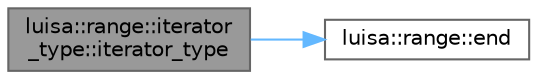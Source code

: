 digraph "luisa::range::iterator_type::iterator_type"
{
 // LATEX_PDF_SIZE
  bgcolor="transparent";
  edge [fontname=Helvetica,fontsize=10,labelfontname=Helvetica,labelfontsize=10];
  node [fontname=Helvetica,fontsize=10,shape=box,height=0.2,width=0.4];
  rankdir="LR";
  Node1 [id="Node000001",label="luisa::range::iterator\l_type::iterator_type",height=0.2,width=0.4,color="gray40", fillcolor="grey60", style="filled", fontcolor="black",tooltip=" "];
  Node1 -> Node2 [id="edge1_Node000001_Node000002",color="steelblue1",style="solid",tooltip=" "];
  Node2 [id="Node000002",label="luisa::range::end",height=0.2,width=0.4,color="grey40", fillcolor="white", style="filled",URL="$classluisa_1_1range.html#a8c0f32b320c71afeefbbea747d1ea552",tooltip=" "];
}
